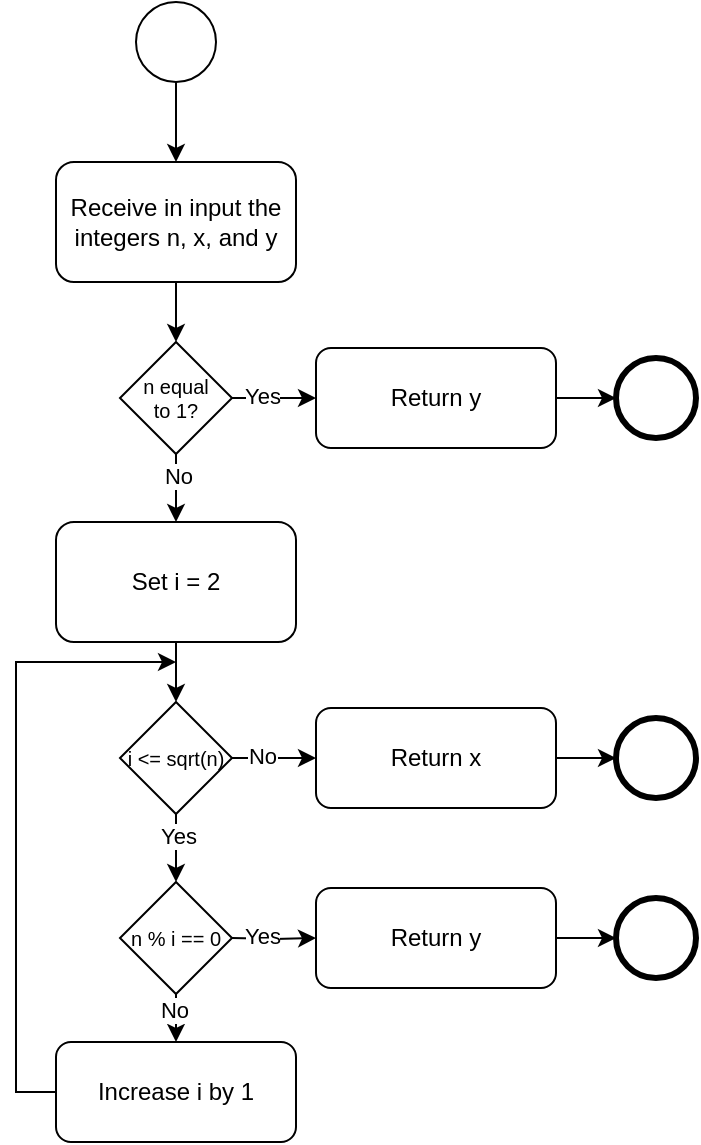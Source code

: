 <mxfile version="28.1.1">
  <diagram name="Page-1" id="rD1pq2RR0rX45yfyD-T1">
    <mxGraphModel dx="1426" dy="797" grid="0" gridSize="10" guides="1" tooltips="1" connect="1" arrows="1" fold="1" page="1" pageScale="1" pageWidth="850" pageHeight="1100" background="#ffffff" math="0" shadow="0">
      <root>
        <mxCell id="0" />
        <mxCell id="1" parent="0" />
        <mxCell id="uSHFyEGqvVHMhk2APjxr-1" value="" style="ellipse;whiteSpace=wrap;html=1;aspect=fixed;" vertex="1" parent="1">
          <mxGeometry x="280" y="200" width="40" height="40" as="geometry" />
        </mxCell>
        <mxCell id="uSHFyEGqvVHMhk2APjxr-2" value="" style="ellipse;whiteSpace=wrap;html=1;aspect=fixed;strokeWidth=3;" vertex="1" parent="1">
          <mxGeometry x="520" y="558" width="40" height="40" as="geometry" />
        </mxCell>
        <mxCell id="uSHFyEGqvVHMhk2APjxr-3" value="" style="endArrow=classic;html=1;rounded=0;exitX=0.5;exitY=1;exitDx=0;exitDy=0;entryX=0.5;entryY=0;entryDx=0;entryDy=0;" edge="1" parent="1" source="uSHFyEGqvVHMhk2APjxr-1" target="uSHFyEGqvVHMhk2APjxr-6">
          <mxGeometry width="50" height="50" relative="1" as="geometry">
            <mxPoint x="390" y="450" as="sourcePoint" />
            <mxPoint x="392" y="238" as="targetPoint" />
          </mxGeometry>
        </mxCell>
        <mxCell id="uSHFyEGqvVHMhk2APjxr-4" style="edgeStyle=orthogonalEdgeStyle;rounded=0;orthogonalLoop=1;jettySize=auto;html=1;exitX=0.5;exitY=1;exitDx=0;exitDy=0;entryX=0.5;entryY=0;entryDx=0;entryDy=0;" edge="1" parent="1" target="uSHFyEGqvVHMhk2APjxr-11">
          <mxGeometry relative="1" as="geometry">
            <mxPoint x="300" y="520" as="sourcePoint" />
          </mxGeometry>
        </mxCell>
        <mxCell id="uSHFyEGqvVHMhk2APjxr-5" style="edgeStyle=orthogonalEdgeStyle;rounded=0;orthogonalLoop=1;jettySize=auto;html=1;exitX=0.5;exitY=1;exitDx=0;exitDy=0;" edge="1" parent="1" source="uSHFyEGqvVHMhk2APjxr-6">
          <mxGeometry relative="1" as="geometry">
            <mxPoint x="300" y="370" as="targetPoint" />
          </mxGeometry>
        </mxCell>
        <mxCell id="uSHFyEGqvVHMhk2APjxr-6" value="Receive in input the integers n, x, and y" style="rounded=1;whiteSpace=wrap;html=1;" vertex="1" parent="1">
          <mxGeometry x="240" y="280" width="120" height="60" as="geometry" />
        </mxCell>
        <mxCell id="uSHFyEGqvVHMhk2APjxr-7" style="edgeStyle=orthogonalEdgeStyle;rounded=0;orthogonalLoop=1;jettySize=auto;html=1;exitX=1;exitY=0.5;exitDx=0;exitDy=0;entryX=0;entryY=0.5;entryDx=0;entryDy=0;" edge="1" parent="1" source="uSHFyEGqvVHMhk2APjxr-11" target="uSHFyEGqvVHMhk2APjxr-13">
          <mxGeometry relative="1" as="geometry" />
        </mxCell>
        <mxCell id="uSHFyEGqvVHMhk2APjxr-8" value="No" style="edgeLabel;html=1;align=center;verticalAlign=middle;resizable=0;points=[];" vertex="1" connectable="0" parent="uSHFyEGqvVHMhk2APjxr-7">
          <mxGeometry x="-0.497" y="1" relative="1" as="geometry">
            <mxPoint x="4" as="offset" />
          </mxGeometry>
        </mxCell>
        <mxCell id="uSHFyEGqvVHMhk2APjxr-9" style="edgeStyle=orthogonalEdgeStyle;rounded=0;orthogonalLoop=1;jettySize=auto;html=1;exitX=0.5;exitY=1;exitDx=0;exitDy=0;" edge="1" parent="1" source="uSHFyEGqvVHMhk2APjxr-11">
          <mxGeometry relative="1" as="geometry">
            <mxPoint x="300" y="640" as="targetPoint" />
          </mxGeometry>
        </mxCell>
        <mxCell id="uSHFyEGqvVHMhk2APjxr-10" value="Yes" style="edgeLabel;html=1;align=center;verticalAlign=middle;resizable=0;points=[];" vertex="1" connectable="0" parent="uSHFyEGqvVHMhk2APjxr-9">
          <mxGeometry x="-0.384" y="1" relative="1" as="geometry">
            <mxPoint as="offset" />
          </mxGeometry>
        </mxCell>
        <mxCell id="uSHFyEGqvVHMhk2APjxr-11" value="i &amp;lt;= sqrt(n)" style="rhombus;whiteSpace=wrap;html=1;fontSize=10;" vertex="1" parent="1">
          <mxGeometry x="272" y="550" width="56" height="56" as="geometry" />
        </mxCell>
        <mxCell id="uSHFyEGqvVHMhk2APjxr-12" style="edgeStyle=orthogonalEdgeStyle;rounded=0;orthogonalLoop=1;jettySize=auto;html=1;exitX=1;exitY=0.5;exitDx=0;exitDy=0;entryX=0;entryY=0.5;entryDx=0;entryDy=0;" edge="1" parent="1" source="uSHFyEGqvVHMhk2APjxr-13" target="uSHFyEGqvVHMhk2APjxr-2">
          <mxGeometry relative="1" as="geometry" />
        </mxCell>
        <mxCell id="uSHFyEGqvVHMhk2APjxr-13" value="Return x" style="rounded=1;whiteSpace=wrap;html=1;" vertex="1" parent="1">
          <mxGeometry x="370" y="553" width="120" height="50" as="geometry" />
        </mxCell>
        <mxCell id="uSHFyEGqvVHMhk2APjxr-14" style="edgeStyle=orthogonalEdgeStyle;rounded=0;orthogonalLoop=1;jettySize=auto;html=1;exitX=0;exitY=0.5;exitDx=0;exitDy=0;" edge="1" parent="1" source="uSHFyEGqvVHMhk2APjxr-15">
          <mxGeometry relative="1" as="geometry">
            <mxPoint x="300" y="530" as="targetPoint" />
            <Array as="points">
              <mxPoint x="220" y="745" />
              <mxPoint x="220" y="530" />
            </Array>
          </mxGeometry>
        </mxCell>
        <mxCell id="uSHFyEGqvVHMhk2APjxr-15" value="Increase i by 1" style="rounded=1;whiteSpace=wrap;html=1;" vertex="1" parent="1">
          <mxGeometry x="240" y="720" width="120" height="50" as="geometry" />
        </mxCell>
        <mxCell id="uSHFyEGqvVHMhk2APjxr-16" value="Set i = 2" style="rounded=1;whiteSpace=wrap;html=1;" vertex="1" parent="1">
          <mxGeometry x="240" y="460" width="120" height="60" as="geometry" />
        </mxCell>
        <mxCell id="uSHFyEGqvVHMhk2APjxr-17" value="" style="ellipse;whiteSpace=wrap;html=1;aspect=fixed;strokeWidth=3;" vertex="1" parent="1">
          <mxGeometry x="520" y="378" width="40" height="40" as="geometry" />
        </mxCell>
        <mxCell id="uSHFyEGqvVHMhk2APjxr-18" style="edgeStyle=orthogonalEdgeStyle;rounded=0;orthogonalLoop=1;jettySize=auto;html=1;exitX=1;exitY=0.5;exitDx=0;exitDy=0;entryX=0;entryY=0.5;entryDx=0;entryDy=0;" edge="1" parent="1" source="uSHFyEGqvVHMhk2APjxr-22" target="uSHFyEGqvVHMhk2APjxr-24">
          <mxGeometry relative="1" as="geometry" />
        </mxCell>
        <mxCell id="uSHFyEGqvVHMhk2APjxr-19" value="Yes" style="edgeLabel;html=1;align=center;verticalAlign=middle;resizable=0;points=[];" vertex="1" connectable="0" parent="uSHFyEGqvVHMhk2APjxr-18">
          <mxGeometry x="-0.497" y="1" relative="1" as="geometry">
            <mxPoint x="4" as="offset" />
          </mxGeometry>
        </mxCell>
        <mxCell id="uSHFyEGqvVHMhk2APjxr-20" style="edgeStyle=orthogonalEdgeStyle;rounded=0;orthogonalLoop=1;jettySize=auto;html=1;exitX=0.5;exitY=1;exitDx=0;exitDy=0;entryX=0.5;entryY=0;entryDx=0;entryDy=0;" edge="1" parent="1" source="uSHFyEGqvVHMhk2APjxr-22">
          <mxGeometry relative="1" as="geometry">
            <mxPoint x="300" y="460" as="targetPoint" />
          </mxGeometry>
        </mxCell>
        <mxCell id="uSHFyEGqvVHMhk2APjxr-21" value="No" style="edgeLabel;html=1;align=center;verticalAlign=middle;resizable=0;points=[];" vertex="1" connectable="0" parent="uSHFyEGqvVHMhk2APjxr-20">
          <mxGeometry x="-0.384" y="1" relative="1" as="geometry">
            <mxPoint as="offset" />
          </mxGeometry>
        </mxCell>
        <mxCell id="uSHFyEGqvVHMhk2APjxr-22" value="n equal&lt;div&gt;to 1?&lt;/div&gt;" style="rhombus;whiteSpace=wrap;html=1;fontSize=10;" vertex="1" parent="1">
          <mxGeometry x="272" y="370" width="56" height="56" as="geometry" />
        </mxCell>
        <mxCell id="uSHFyEGqvVHMhk2APjxr-23" style="edgeStyle=orthogonalEdgeStyle;rounded=0;orthogonalLoop=1;jettySize=auto;html=1;exitX=1;exitY=0.5;exitDx=0;exitDy=0;entryX=0;entryY=0.5;entryDx=0;entryDy=0;" edge="1" parent="1" source="uSHFyEGqvVHMhk2APjxr-24" target="uSHFyEGqvVHMhk2APjxr-17">
          <mxGeometry relative="1" as="geometry" />
        </mxCell>
        <mxCell id="uSHFyEGqvVHMhk2APjxr-24" value="Return y" style="rounded=1;whiteSpace=wrap;html=1;" vertex="1" parent="1">
          <mxGeometry x="370" y="373" width="120" height="50" as="geometry" />
        </mxCell>
        <mxCell id="uSHFyEGqvVHMhk2APjxr-25" style="edgeStyle=orthogonalEdgeStyle;rounded=0;orthogonalLoop=1;jettySize=auto;html=1;exitX=0.5;exitY=1;exitDx=0;exitDy=0;entryX=0.5;entryY=0;entryDx=0;entryDy=0;" edge="1" parent="1" source="uSHFyEGqvVHMhk2APjxr-26" target="uSHFyEGqvVHMhk2APjxr-15">
          <mxGeometry relative="1" as="geometry" />
        </mxCell>
        <mxCell id="uSHFyEGqvVHMhk2APjxr-26" value="n % i == 0" style="rhombus;whiteSpace=wrap;html=1;fontSize=10;" vertex="1" parent="1">
          <mxGeometry x="272" y="640" width="56" height="56" as="geometry" />
        </mxCell>
        <mxCell id="uSHFyEGqvVHMhk2APjxr-27" value="" style="ellipse;whiteSpace=wrap;html=1;aspect=fixed;strokeWidth=3;" vertex="1" parent="1">
          <mxGeometry x="520" y="648" width="40" height="40" as="geometry" />
        </mxCell>
        <mxCell id="uSHFyEGqvVHMhk2APjxr-28" style="edgeStyle=orthogonalEdgeStyle;rounded=0;orthogonalLoop=1;jettySize=auto;html=1;exitX=1;exitY=0.5;exitDx=0;exitDy=0;entryX=0;entryY=0.5;entryDx=0;entryDy=0;" edge="1" parent="1" target="uSHFyEGqvVHMhk2APjxr-31">
          <mxGeometry relative="1" as="geometry">
            <mxPoint x="328" y="668" as="sourcePoint" />
          </mxGeometry>
        </mxCell>
        <mxCell id="uSHFyEGqvVHMhk2APjxr-29" value="Yes" style="edgeLabel;html=1;align=center;verticalAlign=middle;resizable=0;points=[];" vertex="1" connectable="0" parent="uSHFyEGqvVHMhk2APjxr-28">
          <mxGeometry x="-0.497" y="1" relative="1" as="geometry">
            <mxPoint x="4" as="offset" />
          </mxGeometry>
        </mxCell>
        <mxCell id="uSHFyEGqvVHMhk2APjxr-30" style="edgeStyle=orthogonalEdgeStyle;rounded=0;orthogonalLoop=1;jettySize=auto;html=1;exitX=1;exitY=0.5;exitDx=0;exitDy=0;entryX=0;entryY=0.5;entryDx=0;entryDy=0;" edge="1" parent="1" source="uSHFyEGqvVHMhk2APjxr-31" target="uSHFyEGqvVHMhk2APjxr-27">
          <mxGeometry relative="1" as="geometry" />
        </mxCell>
        <mxCell id="uSHFyEGqvVHMhk2APjxr-31" value="Return y" style="rounded=1;whiteSpace=wrap;html=1;" vertex="1" parent="1">
          <mxGeometry x="370" y="643" width="120" height="50" as="geometry" />
        </mxCell>
        <mxCell id="uSHFyEGqvVHMhk2APjxr-32" value="No" style="edgeLabel;html=1;align=center;verticalAlign=middle;resizable=0;points=[];" vertex="1" connectable="0" parent="1">
          <mxGeometry x="304" y="703" as="geometry">
            <mxPoint x="-5" y="1" as="offset" />
          </mxGeometry>
        </mxCell>
      </root>
    </mxGraphModel>
  </diagram>
</mxfile>
